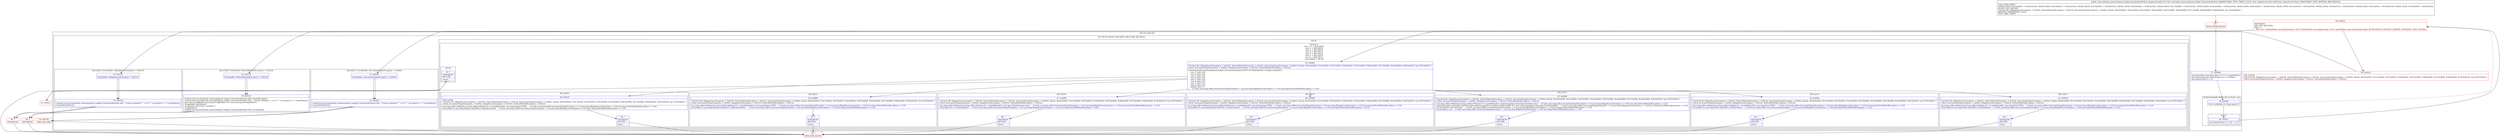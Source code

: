 digraph "CFG forandroidx.constraintlayout.widget.ConstraintAttribute.applyCustom(Landroid\/view\/View;)V" {
subgraph cluster_Region_1999187257 {
label = "R(3:1|(1:3)|(1:6))";
node [shape=record,color=blue];
Node_37 [shape=record,label="{37\:\ 0x0000|java.lang.Class java.lang.Class\<?\> r3 = r12.getClass()\ljava.lang.String java.lang.String r4 = r11.mName\ljava.lang.String r5 = r4\l}"];
subgraph cluster_IfRegion_1255265392 {
label = "IF [B:38:0x000f] THEN: R(1:3) ELSE: null";
node [shape=record,color=blue];
Node_38 [shape=record,label="{38\:\ 0x000f|if (r11.mMethod == false) goto L3\l}"];
subgraph cluster_Region_868255311 {
label = "R(1:3)";
node [shape=record,color=blue];
Node_39 [shape=record,label="{39\:\ 0x0011|java.lang.String r5 = \"set\" + r5\l}"];
}
}
subgraph cluster_TryCatchRegion_343319361 {
label = "Try: R(1:6) catches: R(2:24|25), R(2:27|28), R(2:30|31)";
node [shape=record,color=blue];
subgraph cluster_Region_584058241 {
label = "R(1:6)";
node [shape=record,color=blue];
subgraph cluster_SwitchRegion_825185758 {
label = "Switch: 8
 case 1, 6 -> R(2:22|23)
 case 2 -> R(2:20|21)
 case 3 -> R(2:18|19)
 case 4 -> R(2:16|17)
 case 5 -> R(2:14|15)
 case 7 -> R(2:12|13)
 case 8 -> R(2:10|11)
 case default -> R(1:8)";
node [shape=record,color=blue];
Node_41 [shape=record,label="{41\:\ 0x002e|TryCatch #2 \{IllegalAccessException \-\> 0x0103, NoSuchMethodException \-\> 0x0124, InvocationTargetException \-\> 0x00e2, blocks: (B:40:0x0022, B:41:0x002e, B:43:0x0033, B:44:0x004c, B:45:0x0065, B:46:0x0082, B:47:0x009b, B:48:0x00b0, B:49:0x00c9), top: B:59:0x0022 \}\lCatch: InvocationTargetException \-\> 0x00e2, IllegalAccessException \-\> 0x0103, NoSuchMethodException \-\> 0x0124\l|switch(androidx.constraintlayout.widget.ConstraintAttribute.C01671.f57x66adad53[r11.mType.ordinal()]) \{\l    case 1: goto L22;\l    case 2: goto L20;\l    case 3: goto L18;\l    case 4: goto L16;\l    case 5: goto L14;\l    case 6: goto L22;\l    case 7: goto L12;\l    case 8: goto L10;\l    default: goto L7;\l\}     \/\/ Catch: java.lang.reflect.InvocationTargetException \-\> Le2 java.lang.IllegalAccessException \-\> L103 java.lang.NoSuchMethodException \-\> L124\l}"];
subgraph cluster_Region_1702332004 {
label = "R(2:22|23)";
node [shape=record,color=blue];
Node_49 [shape=record,label="{49\:\ 0x00c9|TRY_LEAVE\lTryCatch #2 \{IllegalAccessException \-\> 0x0103, NoSuchMethodException \-\> 0x0124, InvocationTargetException \-\> 0x00e2, blocks: (B:40:0x0022, B:41:0x002e, B:43:0x0033, B:44:0x004c, B:45:0x0065, B:46:0x0082, B:47:0x009b, B:48:0x00b0, B:49:0x00c9), top: B:59:0x0022 \}\lCatch: InvocationTargetException \-\> 0x00e2, IllegalAccessException \-\> 0x0103, NoSuchMethodException \-\> 0x0124\l|java.lang.reflect.Method java.lang.reflect.Method r6 = r3.getMethod(r5, java.lang.Integer.TYPE)     \/\/ Catch: java.lang.reflect.InvocationTargetException \-\> Le2 java.lang.IllegalAccessException \-\> L103 java.lang.NoSuchMethodException \-\> L124\lr6.invoke(r12, java.lang.Integer.valueOf(r11.mIntegerValue))     \/\/ Catch: java.lang.reflect.InvocationTargetException \-\> Le2 java.lang.IllegalAccessException \-\> L103 java.lang.NoSuchMethodException \-\> L124\l}"];
Node_69 [shape=record,label="{69\:\ ?|SYNTHETIC\lRETURN\l|return\l}"];
}
subgraph cluster_Region_1870661446 {
label = "R(2:20|21)";
node [shape=record,color=blue];
Node_48 [shape=record,label="{48\:\ 0x00b0|TryCatch #2 \{IllegalAccessException \-\> 0x0103, NoSuchMethodException \-\> 0x0124, InvocationTargetException \-\> 0x00e2, blocks: (B:40:0x0022, B:41:0x002e, B:43:0x0033, B:44:0x004c, B:45:0x0065, B:46:0x0082, B:47:0x009b, B:48:0x00b0, B:49:0x00c9), top: B:59:0x0022 \}\lCatch: InvocationTargetException \-\> 0x00e2, IllegalAccessException \-\> 0x0103, NoSuchMethodException \-\> 0x0124\l|java.lang.reflect.Method java.lang.reflect.Method r6 = r3.getMethod(r5, java.lang.Boolean.TYPE)     \/\/ Catch: java.lang.reflect.InvocationTargetException \-\> Le2 java.lang.IllegalAccessException \-\> L103 java.lang.NoSuchMethodException \-\> L124\lr6.invoke(r12, java.lang.Boolean.valueOf(r11.mBooleanValue))     \/\/ Catch: java.lang.reflect.InvocationTargetException \-\> Le2 java.lang.IllegalAccessException \-\> L103 java.lang.NoSuchMethodException \-\> L124\l}"];
Node_67 [shape=record,label="{67\:\ ?|SYNTHETIC\lRETURN\l|return\l}"];
}
subgraph cluster_Region_1334273392 {
label = "R(2:18|19)";
node [shape=record,color=blue];
Node_47 [shape=record,label="{47\:\ 0x009b|TryCatch #2 \{IllegalAccessException \-\> 0x0103, NoSuchMethodException \-\> 0x0124, InvocationTargetException \-\> 0x00e2, blocks: (B:40:0x0022, B:41:0x002e, B:43:0x0033, B:44:0x004c, B:45:0x0065, B:46:0x0082, B:47:0x009b, B:48:0x00b0, B:49:0x00c9), top: B:59:0x0022 \}\lCatch: InvocationTargetException \-\> 0x00e2, IllegalAccessException \-\> 0x0103, NoSuchMethodException \-\> 0x0124\l|java.lang.reflect.Method java.lang.reflect.Method r6 = r3.getMethod(r5, java.lang.CharSequence.class)     \/\/ Catch: java.lang.reflect.InvocationTargetException \-\> Le2 java.lang.IllegalAccessException \-\> L103 java.lang.NoSuchMethodException \-\> L124\lr6.invoke(r12, r11.mStringValue)     \/\/ Catch: java.lang.reflect.InvocationTargetException \-\> Le2 java.lang.IllegalAccessException \-\> L103 java.lang.NoSuchMethodException \-\> L124\l}"];
Node_66 [shape=record,label="{66\:\ ?|SYNTHETIC\lRETURN\l|return\l}"];
}
subgraph cluster_Region_1903806812 {
label = "R(2:16|17)";
node [shape=record,color=blue];
Node_46 [shape=record,label="{46\:\ 0x0082|TryCatch #2 \{IllegalAccessException \-\> 0x0103, NoSuchMethodException \-\> 0x0124, InvocationTargetException \-\> 0x00e2, blocks: (B:40:0x0022, B:41:0x002e, B:43:0x0033, B:44:0x004c, B:45:0x0065, B:46:0x0082, B:47:0x009b, B:48:0x00b0, B:49:0x00c9), top: B:59:0x0022 \}\lCatch: InvocationTargetException \-\> 0x00e2, IllegalAccessException \-\> 0x0103, NoSuchMethodException \-\> 0x0124\l|java.lang.reflect.Method java.lang.reflect.Method r6 = r3.getMethod(r5, java.lang.Integer.TYPE)     \/\/ Catch: java.lang.reflect.InvocationTargetException \-\> Le2 java.lang.IllegalAccessException \-\> L103 java.lang.NoSuchMethodException \-\> L124\lr6.invoke(r12, java.lang.Integer.valueOf(r11.mColorValue))     \/\/ Catch: java.lang.reflect.InvocationTargetException \-\> Le2 java.lang.IllegalAccessException \-\> L103 java.lang.NoSuchMethodException \-\> L124\l}"];
Node_65 [shape=record,label="{65\:\ ?|SYNTHETIC\lRETURN\l|return\l}"];
}
subgraph cluster_Region_677655985 {
label = "R(2:14|15)";
node [shape=record,color=blue];
Node_45 [shape=record,label="{45\:\ 0x0065|TryCatch #2 \{IllegalAccessException \-\> 0x0103, NoSuchMethodException \-\> 0x0124, InvocationTargetException \-\> 0x00e2, blocks: (B:40:0x0022, B:41:0x002e, B:43:0x0033, B:44:0x004c, B:45:0x0065, B:46:0x0082, B:47:0x009b, B:48:0x00b0, B:49:0x00c9), top: B:59:0x0022 \}\lCatch: InvocationTargetException \-\> 0x00e2, IllegalAccessException \-\> 0x0103, NoSuchMethodException \-\> 0x0124\l|java.lang.reflect.Method java.lang.reflect.Method r6 = r3.getMethod(r5, android.graphics.drawable.Drawable.class)     \/\/ Catch: java.lang.reflect.InvocationTargetException \-\> Le2 java.lang.IllegalAccessException \-\> L103 java.lang.NoSuchMethodException \-\> L124\landroid.graphics.drawable.ColorDrawable android.graphics.drawable.ColorDrawable r9 = new android.graphics.drawable.ColorDrawable()     \/\/ Catch: java.lang.reflect.InvocationTargetException \-\> Le2 java.lang.IllegalAccessException \-\> L103 java.lang.NoSuchMethodException \-\> L124\lr9.setColor(r11.mColorValue)     \/\/ Catch: java.lang.reflect.InvocationTargetException \-\> Le2 java.lang.IllegalAccessException \-\> L103 java.lang.NoSuchMethodException \-\> L124\lr6.invoke(r12, r9)     \/\/ Catch: java.lang.reflect.InvocationTargetException \-\> Le2 java.lang.IllegalAccessException \-\> L103 java.lang.NoSuchMethodException \-\> L124\l}"];
Node_64 [shape=record,label="{64\:\ ?|SYNTHETIC\lRETURN\l|return\l}"];
}
subgraph cluster_Region_1202826700 {
label = "R(2:12|13)";
node [shape=record,color=blue];
Node_44 [shape=record,label="{44\:\ 0x004c|TryCatch #2 \{IllegalAccessException \-\> 0x0103, NoSuchMethodException \-\> 0x0124, InvocationTargetException \-\> 0x00e2, blocks: (B:40:0x0022, B:41:0x002e, B:43:0x0033, B:44:0x004c, B:45:0x0065, B:46:0x0082, B:47:0x009b, B:48:0x00b0, B:49:0x00c9), top: B:59:0x0022 \}\lCatch: InvocationTargetException \-\> 0x00e2, IllegalAccessException \-\> 0x0103, NoSuchMethodException \-\> 0x0124\l|java.lang.reflect.Method java.lang.reflect.Method r6 = r3.getMethod(r5, java.lang.Float.TYPE)     \/\/ Catch: java.lang.reflect.InvocationTargetException \-\> Le2 java.lang.IllegalAccessException \-\> L103 java.lang.NoSuchMethodException \-\> L124\lr6.invoke(r12, java.lang.Float.valueOf(r11.mFloatValue))     \/\/ Catch: java.lang.reflect.InvocationTargetException \-\> Le2 java.lang.IllegalAccessException \-\> L103 java.lang.NoSuchMethodException \-\> L124\l}"];
Node_63 [shape=record,label="{63\:\ ?|SYNTHETIC\lRETURN\l|return\l}"];
}
subgraph cluster_Region_862583983 {
label = "R(2:10|11)";
node [shape=record,color=blue];
Node_43 [shape=record,label="{43\:\ 0x0033|TryCatch #2 \{IllegalAccessException \-\> 0x0103, NoSuchMethodException \-\> 0x0124, InvocationTargetException \-\> 0x00e2, blocks: (B:40:0x0022, B:41:0x002e, B:43:0x0033, B:44:0x004c, B:45:0x0065, B:46:0x0082, B:47:0x009b, B:48:0x00b0, B:49:0x00c9), top: B:59:0x0022 \}\lCatch: InvocationTargetException \-\> 0x00e2, IllegalAccessException \-\> 0x0103, NoSuchMethodException \-\> 0x0124\l|java.lang.reflect.Method java.lang.reflect.Method r6 = r3.getMethod(r5, java.lang.Float.TYPE)     \/\/ Catch: java.lang.reflect.InvocationTargetException \-\> Le2 java.lang.IllegalAccessException \-\> L103 java.lang.NoSuchMethodException \-\> L124\lr6.invoke(r12, java.lang.Float.valueOf(r11.mFloatValue))     \/\/ Catch: java.lang.reflect.InvocationTargetException \-\> Le2 java.lang.IllegalAccessException \-\> L103 java.lang.NoSuchMethodException \-\> L124\l}"];
Node_62 [shape=record,label="{62\:\ ?|SYNTHETIC\lRETURN\l|return\l}"];
}
subgraph cluster_Region_1972987359 {
label = "R(1:8)";
node [shape=record,color=blue];
Node_61 [shape=record,label="{61\:\ ?|SYNTHETIC\lRETURN\l|return\l}"];
}
}
}
subgraph cluster_Region_208007351 {
label = "R(2:24|25) | ExcHandler: IllegalAccessException \-\> 0x0103\l";
node [shape=record,color=blue];
Node_53 [shape=record,label="{53\:\ 0x0103|ExcHandler: IllegalAccessException \-\> 0x0103\l}"];
Node_54 [shape=record,label="{54\:\ 0x0104|android.util.Log.e(androidx.constraintlayout.widget.ConstraintAttribute.TAG, \" Custom Attribute \"\" + r4 + \"\" not found on \" + r3.getName())\lr6.printStackTrace()\l}"];
}
subgraph cluster_Region_86349111 {
label = "R(2:27|28) | ExcHandler: NoSuchMethodException \-\> 0x0124\l";
node [shape=record,color=blue];
Node_55 [shape=record,label="{55\:\ 0x0124|ExcHandler: NoSuchMethodException \-\> 0x0124\l}"];
Node_56 [shape=record,label="{56\:\ 0x0125|android.util.Log.e(androidx.constraintlayout.widget.ConstraintAttribute.TAG, r6.getMessage())\landroid.util.Log.e(androidx.constraintlayout.widget.ConstraintAttribute.TAG, \" Custom Attribute \"\" + r4 + \"\" not found on \" + r3.getName())\ljava.lang.StringBuilder java.lang.StringBuilder r0 = new java.lang.StringBuilder()\lr0.append(r3.getName())\lr0.append(\" must have a method \")\lr0.append(r5)\landroid.util.Log.e(androidx.constraintlayout.widget.ConstraintAttribute.TAG, r0.toString())\l}"];
}
subgraph cluster_Region_1336969106 {
label = "R(2:30|31) | ExcHandler: InvocationTargetException \-\> 0x00e2\l";
node [shape=record,color=blue];
Node_51 [shape=record,label="{51\:\ 0x00e2|ExcHandler: InvocationTargetException \-\> 0x00e2\l}"];
Node_52 [shape=record,label="{52\:\ 0x00e3|android.util.Log.e(androidx.constraintlayout.widget.ConstraintAttribute.TAG, \" Custom Attribute \"\" + r4 + \"\" not found on \" + r3.getName())\lr6.printStackTrace()\l}"];
}
}
}
subgraph cluster_Region_86349111 {
label = "R(2:27|28) | ExcHandler: NoSuchMethodException \-\> 0x0124\l";
node [shape=record,color=blue];
Node_55 [shape=record,label="{55\:\ 0x0124|ExcHandler: NoSuchMethodException \-\> 0x0124\l}"];
Node_56 [shape=record,label="{56\:\ 0x0125|android.util.Log.e(androidx.constraintlayout.widget.ConstraintAttribute.TAG, r6.getMessage())\landroid.util.Log.e(androidx.constraintlayout.widget.ConstraintAttribute.TAG, \" Custom Attribute \"\" + r4 + \"\" not found on \" + r3.getName())\ljava.lang.StringBuilder java.lang.StringBuilder r0 = new java.lang.StringBuilder()\lr0.append(r3.getName())\lr0.append(\" must have a method \")\lr0.append(r5)\landroid.util.Log.e(androidx.constraintlayout.widget.ConstraintAttribute.TAG, r0.toString())\l}"];
}
subgraph cluster_Region_208007351 {
label = "R(2:24|25) | ExcHandler: IllegalAccessException \-\> 0x0103\l";
node [shape=record,color=blue];
Node_53 [shape=record,label="{53\:\ 0x0103|ExcHandler: IllegalAccessException \-\> 0x0103\l}"];
Node_54 [shape=record,label="{54\:\ 0x0104|android.util.Log.e(androidx.constraintlayout.widget.ConstraintAttribute.TAG, \" Custom Attribute \"\" + r4 + \"\" not found on \" + r3.getName())\lr6.printStackTrace()\l}"];
}
subgraph cluster_Region_1336969106 {
label = "R(2:30|31) | ExcHandler: InvocationTargetException \-\> 0x00e2\l";
node [shape=record,color=blue];
Node_51 [shape=record,label="{51\:\ 0x00e2|ExcHandler: InvocationTargetException \-\> 0x00e2\l}"];
Node_52 [shape=record,label="{52\:\ 0x00e3|android.util.Log.e(androidx.constraintlayout.widget.ConstraintAttribute.TAG, \" Custom Attribute \"\" + r4 + \"\" not found on \" + r3.getName())\lr6.printStackTrace()\l}"];
}
Node_35 [shape=record,color=red,label="{35\:\ ?|MTH_ENTER_BLOCK\l}"];
Node_59 [shape=record,color=red,label="{59\:\ 0x0022|SYNTHETIC\lEXC_TOP_SPLITTER\lPHI: r5 \l  PHI: (r5v1 'methodName' java.lang.String) = (r5v0 'methodName' java.lang.String), (r5v2 'methodName' java.lang.String) binds: [B:38:0x000f, B:39:0x0011] A[DONT_GENERATE, DONT_INLINE]\l}"];
Node_40 [shape=record,color=red,label="{40\:\ 0x0022|TRY_ENTER\lTryCatch #2 \{IllegalAccessException \-\> 0x0103, NoSuchMethodException \-\> 0x0124, InvocationTargetException \-\> 0x00e2, blocks: (B:40:0x0022, B:41:0x002e, B:43:0x0033, B:44:0x004c, B:45:0x0065, B:46:0x0082, B:47:0x009b, B:48:0x00b0, B:49:0x00c9), top: B:59:0x0022 \}\lCatch: InvocationTargetException \-\> 0x00e2, IllegalAccessException \-\> 0x0103, NoSuchMethodException \-\> 0x0124\l}"];
Node_42 [shape=record,color=red,label="{42\:\ 0x0031}"];
Node_36 [shape=record,color=red,label="{36\:\ ?|MTH_EXIT_BLOCK\l}"];
Node_68 [shape=record,color=red,label="{68\:\ ?|SYNTHETIC\l}"];
Node_60 [shape=record,color=red,label="{60\:\ ?|SYNTHETIC\l}"];
Node_58 [shape=record,color=red,label="{58\:\ 0x0164|ORIG_RETURN\l}"];
MethodNode[shape=record,label="{public void androidx.constraintlayout.widget.ConstraintAttribute.applyCustom((r11v0 'this' androidx.constraintlayout.widget.ConstraintAttribute A[IMMUTABLE_TYPE, THIS]), (r12v0 'view' android.view.View A[D('view' android.view.View), IMMUTABLE_TYPE, METHOD_ARGUMENT]))  | USE_LINES_HINTS\lCROSS_EDGE: B:43:0x0033 \-\> B:58:0x0164, CROSS_EDGE: B:44:0x004c \-\> B:58:0x0164, CROSS_EDGE: B:45:0x0065 \-\> B:58:0x0164, CROSS_EDGE: B:46:0x0082 \-\> B:58:0x0164, CROSS_EDGE: B:47:0x009b \-\> B:58:0x0164, CROSS_EDGE: B:48:0x00b0 \-\> B:58:0x0164, CROSS_EDGE: B:49:0x00c9 \-\> B:58:0x0164, CROSS_EDGE: B:54:0x0104 \-\> B:58:0x0164, CROSS_EDGE: B:56:0x0125 \-\> B:58:0x0164, CROSS_EDGE: B:52:0x00e3 \-\> B:58:0x0164, CROSS_EDGE: B:38:0x000f \-\> B:59:0x0022\lINLINE_NOT_NEEDED\lTryCatch #2 \{IllegalAccessException \-\> 0x0103, NoSuchMethodException \-\> 0x0124, InvocationTargetException \-\> 0x00e2, blocks: (B:40:0x0022, B:41:0x002e, B:43:0x0033, B:44:0x004c, B:45:0x0065, B:46:0x0082, B:47:0x009b, B:48:0x00b0, B:49:0x00c9), top: B:59:0x0022 \}\lMETHOD_PARAMETERS: [view]\lTYPE_VARS: EMPTY\l}"];
MethodNode -> Node_35;Node_37 -> Node_38;
Node_38 -> Node_39;
Node_38 -> Node_59[style=dashed];
Node_39 -> Node_59;
Node_41 -> Node_42;
Node_41 -> Node_43;
Node_41 -> Node_44;
Node_41 -> Node_45;
Node_41 -> Node_46;
Node_41 -> Node_47;
Node_41 -> Node_48;
Node_41 -> Node_49;
Node_49 -> Node_69;
Node_69 -> Node_36;
Node_48 -> Node_67;
Node_67 -> Node_36;
Node_47 -> Node_66;
Node_66 -> Node_36;
Node_46 -> Node_65;
Node_65 -> Node_36;
Node_45 -> Node_64;
Node_64 -> Node_36;
Node_44 -> Node_63;
Node_63 -> Node_36;
Node_43 -> Node_62;
Node_62 -> Node_36;
Node_61 -> Node_36;
Node_53 -> Node_54;
Node_54 -> Node_68;
Node_55 -> Node_56;
Node_56 -> Node_60;
Node_51 -> Node_52;
Node_52 -> Node_58;
Node_55 -> Node_56;
Node_56 -> Node_60;
Node_53 -> Node_54;
Node_54 -> Node_68;
Node_51 -> Node_52;
Node_52 -> Node_58;
Node_35 -> Node_37;
Node_59 -> Node_40;
Node_59 -> Node_53;
Node_59 -> Node_55;
Node_59 -> Node_51;
Node_40 -> Node_41;
Node_42 -> Node_61;
Node_68 -> Node_36;
Node_60 -> Node_36;
Node_58 -> Node_36;
}

